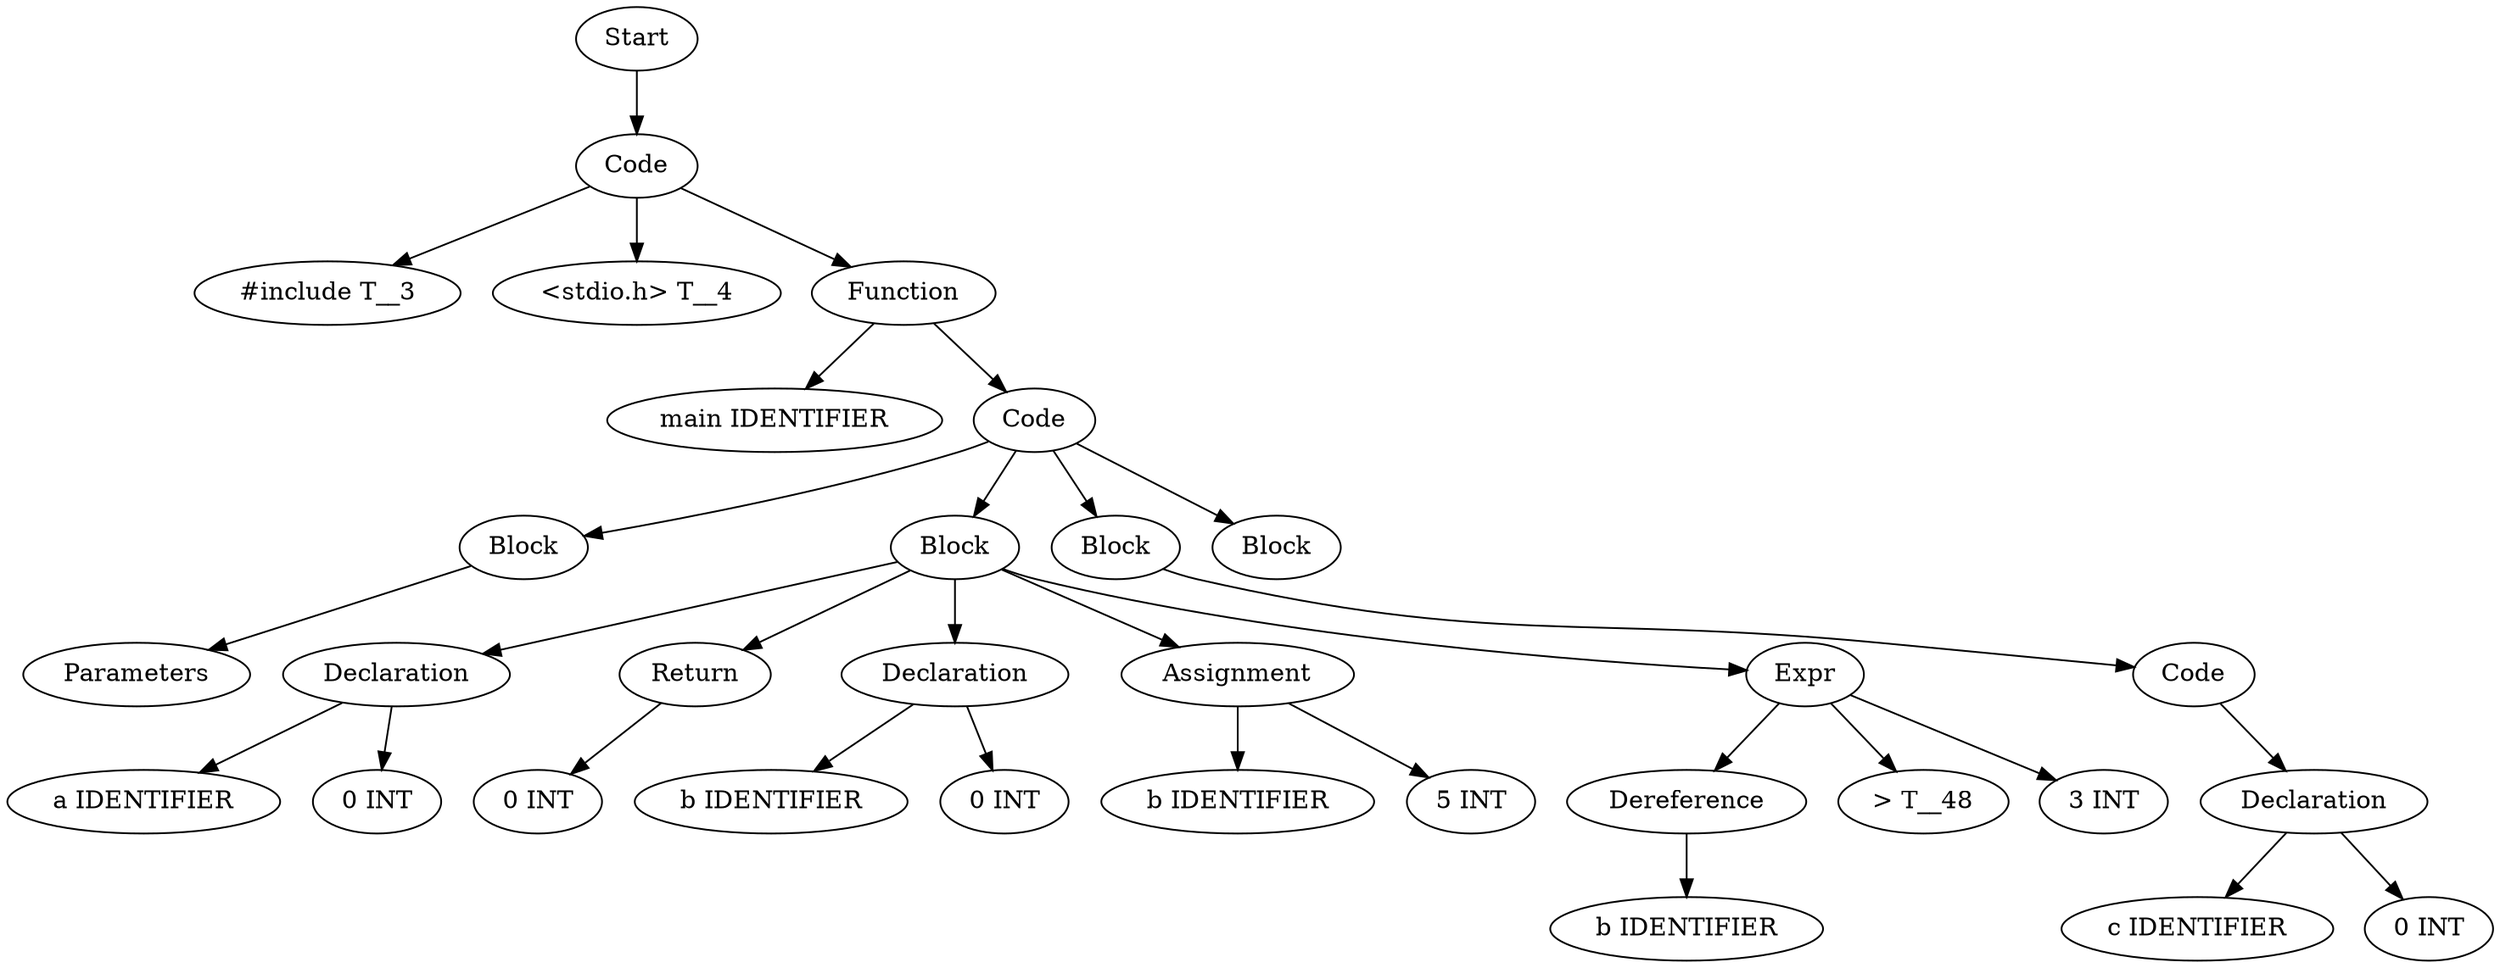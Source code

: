 digraph AST {
  "137896635261632" [label="Start"];
  "137896635261632" -> "137896635260816";
  "137896635260816" [label="Code"];
  "137896635260816" -> "137896635256832";
  "137896635260816" -> "137896635257888";
  "137896635260816" -> "137896635260048";
  "137896635256832" [label="#include T__3"];
  "137896635257888" [label="<stdio.h> T__4"];
  "137896635260048" [label="Function"];
  "137896635260048" -> "137896635261968";
  "137896635260048" -> "137896635263648";
  "137896635261968" [label="main IDENTIFIER"];
  "137896635263648" [label="Code"];
  "137896635263648" -> "137896635484144";
  "137896635263648" -> "137896635484192";
  "137896635263648" -> "137896635483472";
  "137896635263648" -> "137896635484096";
  "137896635484144" [label="Block"];
  "137896635484144" -> "137896635258416";
  "137896635258416" [label="Parameters"];
  "137896635484192" [label="Block"];
  "137896635484192" -> "137896635263072";
  "137896635484192" -> "137896635258608";
  "137896635484192" -> "137896635255296";
  "137896635484192" -> "137896635269072";
  "137896635484192" -> "137896635268544";
  "137896635263072" [label="Declaration"];
  "137896635263072" -> "137896635262496";
  "137896635263072" -> "137896635267824";
  "137896635262496" [label="a IDENTIFIER"];
  "137896635267824" [label="0 INT"];
  "137896635258608" [label="Return"];
  "137896635258608" -> "137896635261872";
  "137896635261872" [label="0 INT"];
  "137896635255296" [label="Declaration"];
  "137896635255296" -> "137896635268016";
  "137896635255296" -> "137896635268976";
  "137896635268016" [label="b IDENTIFIER"];
  "137896635268976" [label="0 INT"];
  "137896635269072" [label="Assignment"];
  "137896635269072" -> "137896635268640";
  "137896635269072" -> "137896635268688";
  "137896635268640" [label="b IDENTIFIER"];
  "137896635268688" [label="5 INT"];
  "137896635268544" [label="Expr"];
  "137896635268544" -> "137896635263552";
  "137896635268544" -> "137896635256016";
  "137896635268544" -> "137896635267008";
  "137896635263552" [label="Dereference"];
  "137896635263552" -> "137896635268112";
  "137896635268112" [label="b IDENTIFIER"];
  "137896635256016" [label="> T__48"];
  "137896635267008" [label="3 INT"];
  "137896635483472" [label="Block"];
  "137896635483472" -> "137896635257456";
  "137896635257456" [label="Code"];
  "137896635257456" -> "137896635252848";
  "137896635252848" [label="Declaration"];
  "137896635252848" -> "137896635267056";
  "137896635252848" -> "137896635267200";
  "137896635267056" [label="c IDENTIFIER"];
  "137896635267200" [label="0 INT"];
  "137896635484096" [label="Block"];
}
